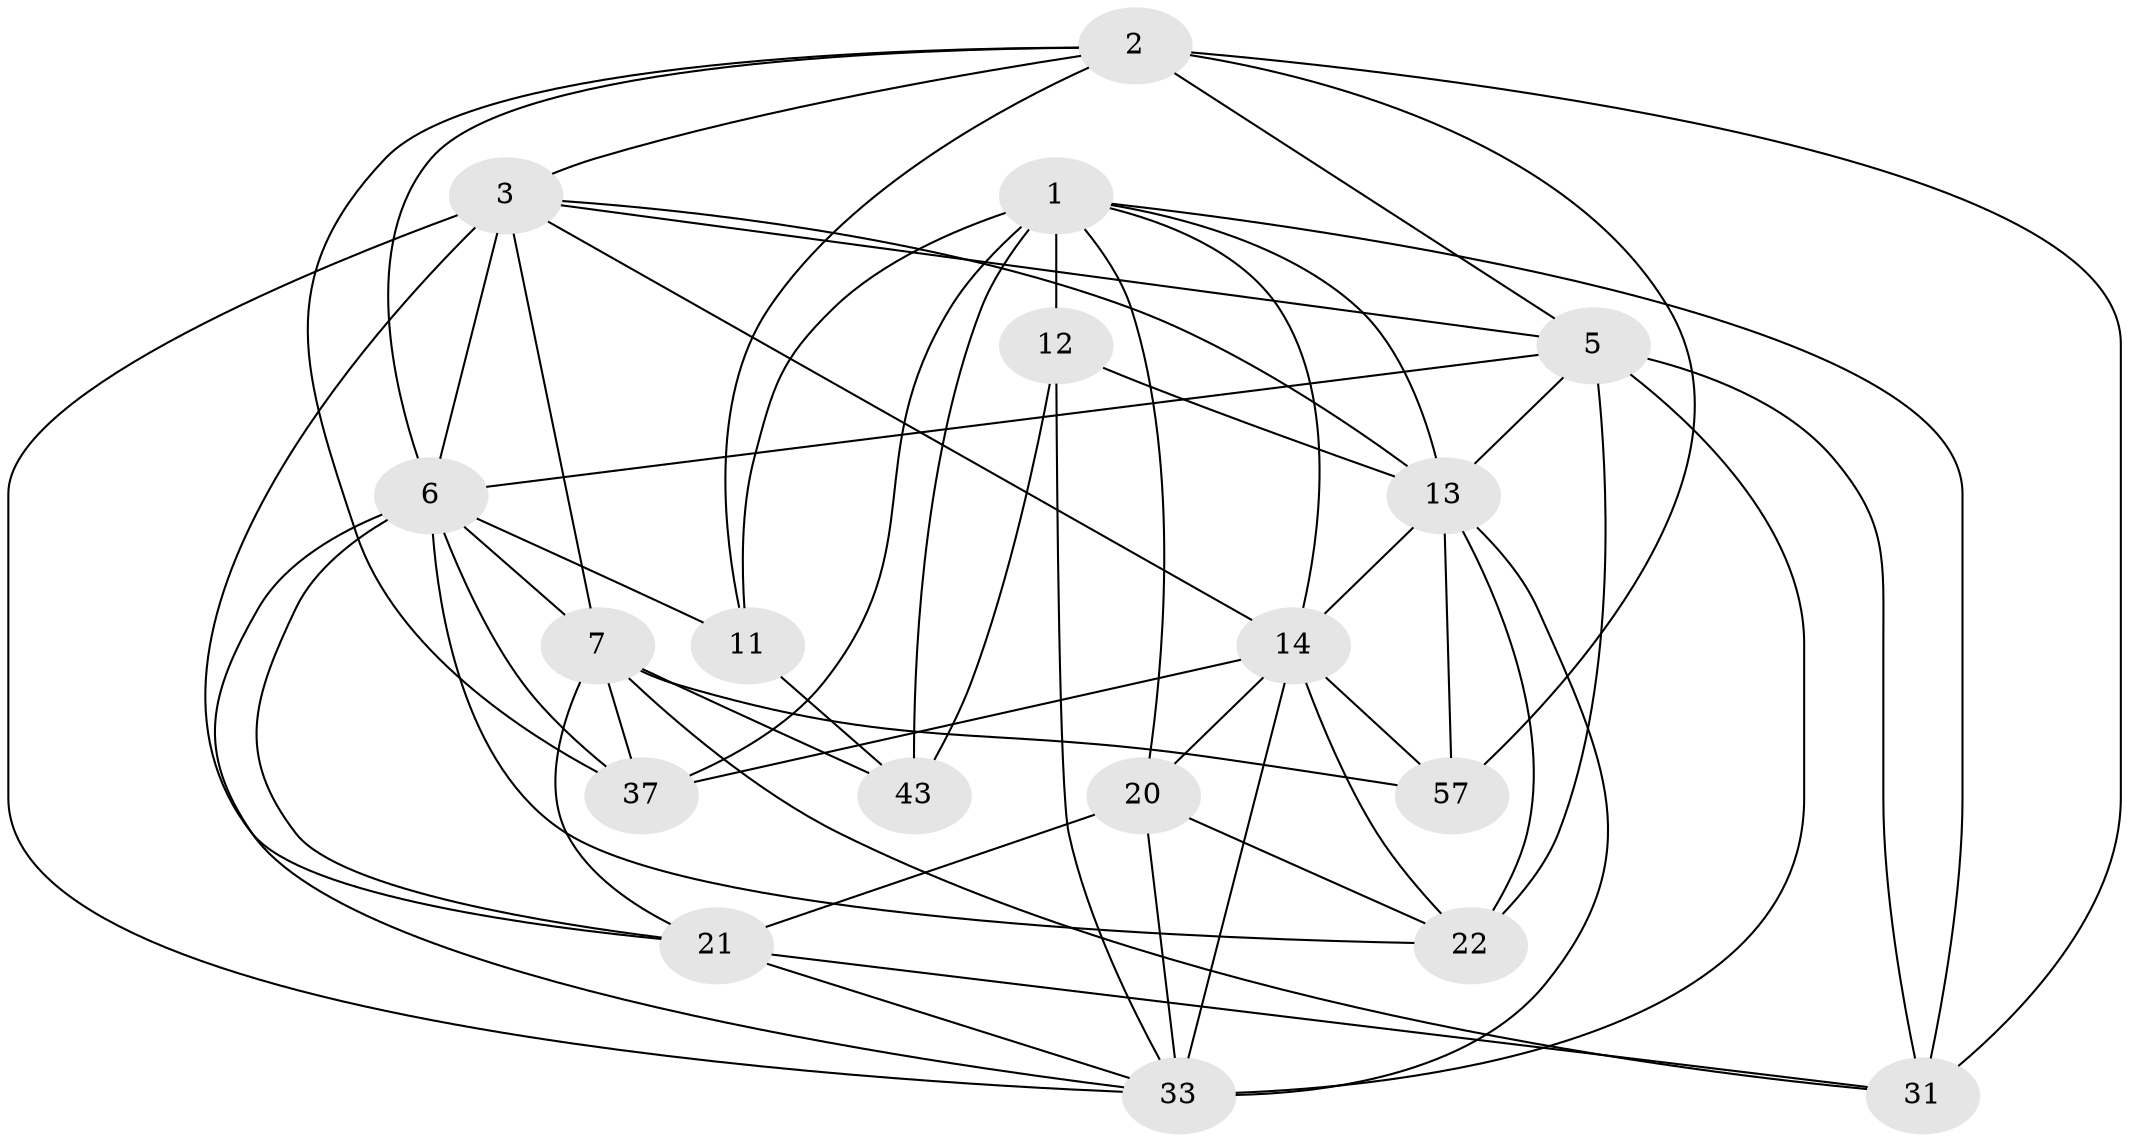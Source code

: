// original degree distribution, {4: 1.0}
// Generated by graph-tools (version 1.1) at 2025/20/03/04/25 18:20:34]
// undirected, 18 vertices, 56 edges
graph export_dot {
graph [start="1"]
  node [color=gray90,style=filled];
  1 [super="+28+4+8+15"];
  2 [super="+19+10"];
  3 [super="+45+9+48"];
  5 [super="+50+27+54"];
  6 [super="+56+59+26"];
  7 [super="+23+62"];
  11 [super="+47+25"];
  12 [super="+29+42"];
  13 [super="+41+17+24"];
  14 [super="+34"];
  20 [super="+51"];
  21 [super="+38"];
  22 [super="+58"];
  31 [super="+61"];
  33 [super="+55+39"];
  37 [super="+40"];
  43;
  57;
  1 -- 31 [weight=2];
  1 -- 12 [weight=3];
  1 -- 13 [weight=2];
  1 -- 11 [weight=5];
  1 -- 43;
  1 -- 20 [weight=2];
  1 -- 14 [weight=2];
  1 -- 37;
  2 -- 31;
  2 -- 57;
  2 -- 11;
  2 -- 5 [weight=2];
  2 -- 3;
  2 -- 37;
  2 -- 6;
  3 -- 14;
  3 -- 6 [weight=2];
  3 -- 7;
  3 -- 21;
  3 -- 33 [weight=2];
  3 -- 5;
  3 -- 13;
  5 -- 22 [weight=2];
  5 -- 33 [weight=2];
  5 -- 31;
  5 -- 13;
  5 -- 6;
  6 -- 7 [weight=2];
  6 -- 22;
  6 -- 21;
  6 -- 37 [weight=2];
  6 -- 33;
  6 -- 11;
  7 -- 57;
  7 -- 31;
  7 -- 43;
  7 -- 21;
  7 -- 37;
  11 -- 43;
  12 -- 43;
  12 -- 13 [weight=3];
  12 -- 33;
  13 -- 33 [weight=2];
  13 -- 14;
  13 -- 22;
  13 -- 57;
  14 -- 20;
  14 -- 37;
  14 -- 22;
  14 -- 57;
  14 -- 33 [weight=2];
  20 -- 22;
  20 -- 21;
  20 -- 33;
  21 -- 31;
  21 -- 33;
}

